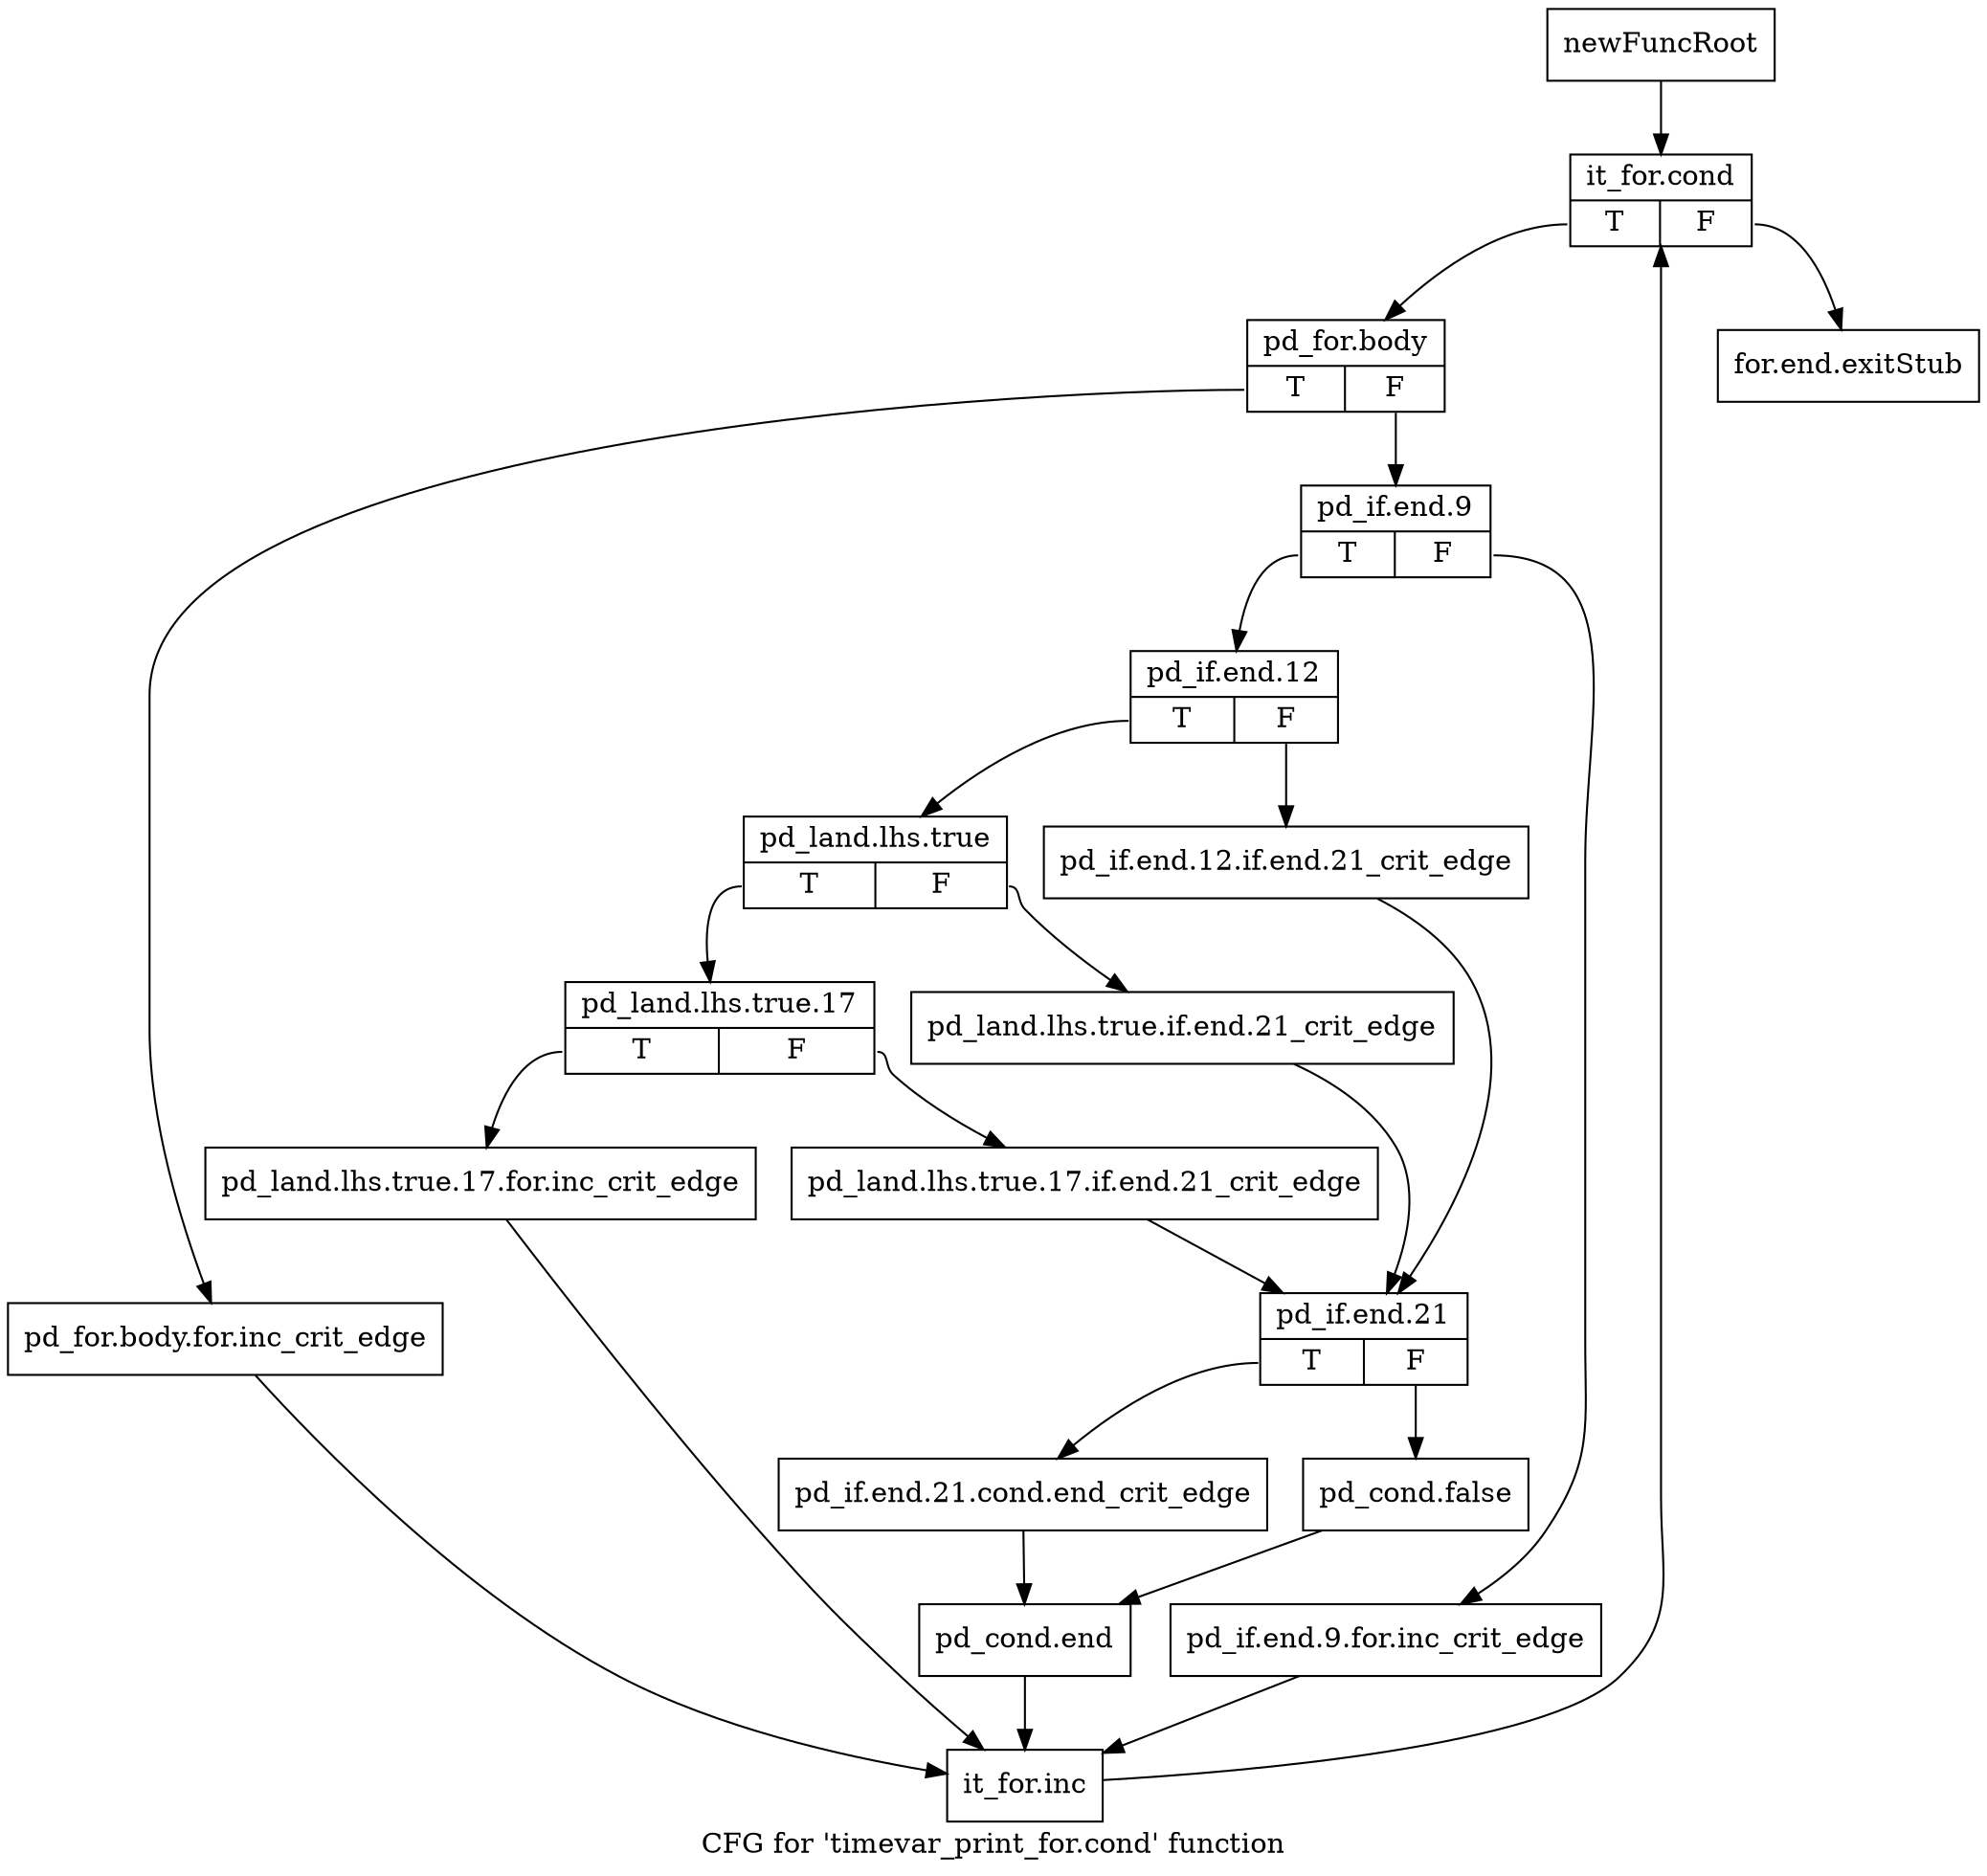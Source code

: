digraph "CFG for 'timevar_print_for.cond' function" {
	label="CFG for 'timevar_print_for.cond' function";

	Node0xc466a70 [shape=record,label="{newFuncRoot}"];
	Node0xc466a70 -> Node0xc466b10;
	Node0xc466ac0 [shape=record,label="{for.end.exitStub}"];
	Node0xc466b10 [shape=record,label="{it_for.cond|{<s0>T|<s1>F}}"];
	Node0xc466b10:s0 -> Node0xc466b60;
	Node0xc466b10:s1 -> Node0xc466ac0;
	Node0xc466b60 [shape=record,label="{pd_for.body|{<s0>T|<s1>F}}"];
	Node0xc466b60:s0 -> Node0xc466fc0;
	Node0xc466b60:s1 -> Node0xc466bb0;
	Node0xc466bb0 [shape=record,label="{pd_if.end.9|{<s0>T|<s1>F}}"];
	Node0xc466bb0:s0 -> Node0xc466c50;
	Node0xc466bb0:s1 -> Node0xc466c00;
	Node0xc466c00 [shape=record,label="{pd_if.end.9.for.inc_crit_edge}"];
	Node0xc466c00 -> Node0xc467010;
	Node0xc466c50 [shape=record,label="{pd_if.end.12|{<s0>T|<s1>F}}"];
	Node0xc466c50:s0 -> Node0xc466cf0;
	Node0xc466c50:s1 -> Node0xc466ca0;
	Node0xc466ca0 [shape=record,label="{pd_if.end.12.if.end.21_crit_edge}"];
	Node0xc466ca0 -> Node0xc466e30;
	Node0xc466cf0 [shape=record,label="{pd_land.lhs.true|{<s0>T|<s1>F}}"];
	Node0xc466cf0:s0 -> Node0xc466d90;
	Node0xc466cf0:s1 -> Node0xc466d40;
	Node0xc466d40 [shape=record,label="{pd_land.lhs.true.if.end.21_crit_edge}"];
	Node0xc466d40 -> Node0xc466e30;
	Node0xc466d90 [shape=record,label="{pd_land.lhs.true.17|{<s0>T|<s1>F}}"];
	Node0xc466d90:s0 -> Node0xc466f70;
	Node0xc466d90:s1 -> Node0xc466de0;
	Node0xc466de0 [shape=record,label="{pd_land.lhs.true.17.if.end.21_crit_edge}"];
	Node0xc466de0 -> Node0xc466e30;
	Node0xc466e30 [shape=record,label="{pd_if.end.21|{<s0>T|<s1>F}}"];
	Node0xc466e30:s0 -> Node0xc466ed0;
	Node0xc466e30:s1 -> Node0xc466e80;
	Node0xc466e80 [shape=record,label="{pd_cond.false}"];
	Node0xc466e80 -> Node0xc466f20;
	Node0xc466ed0 [shape=record,label="{pd_if.end.21.cond.end_crit_edge}"];
	Node0xc466ed0 -> Node0xc466f20;
	Node0xc466f20 [shape=record,label="{pd_cond.end}"];
	Node0xc466f20 -> Node0xc467010;
	Node0xc466f70 [shape=record,label="{pd_land.lhs.true.17.for.inc_crit_edge}"];
	Node0xc466f70 -> Node0xc467010;
	Node0xc466fc0 [shape=record,label="{pd_for.body.for.inc_crit_edge}"];
	Node0xc466fc0 -> Node0xc467010;
	Node0xc467010 [shape=record,label="{it_for.inc}"];
	Node0xc467010 -> Node0xc466b10;
}
